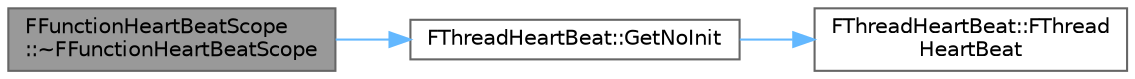 digraph "FFunctionHeartBeatScope::~FFunctionHeartBeatScope"
{
 // INTERACTIVE_SVG=YES
 // LATEX_PDF_SIZE
  bgcolor="transparent";
  edge [fontname=Helvetica,fontsize=10,labelfontname=Helvetica,labelfontsize=10];
  node [fontname=Helvetica,fontsize=10,shape=box,height=0.2,width=0.4];
  rankdir="LR";
  Node1 [id="Node000001",label="FFunctionHeartBeatScope\l::~FFunctionHeartBeatScope",height=0.2,width=0.4,color="gray40", fillcolor="grey60", style="filled", fontcolor="black",tooltip=" "];
  Node1 -> Node2 [id="edge1_Node000001_Node000002",color="steelblue1",style="solid",tooltip=" "];
  Node2 [id="Node000002",label="FThreadHeartBeat::GetNoInit",height=0.2,width=0.4,color="grey40", fillcolor="white", style="filled",URL="$d3/d0b/classFThreadHeartBeat.html#af29d9bf6b30fd68ca13b00cfb9cb36a4",tooltip=" "];
  Node2 -> Node3 [id="edge2_Node000002_Node000003",color="steelblue1",style="solid",tooltip=" "];
  Node3 [id="Node000003",label="FThreadHeartBeat::FThread\lHeartBeat",height=0.2,width=0.4,color="grey40", fillcolor="white", style="filled",URL="$d3/d0b/classFThreadHeartBeat.html#a735be6bfa1a5dd141f5e2f0733e15187",tooltip=" "];
}
